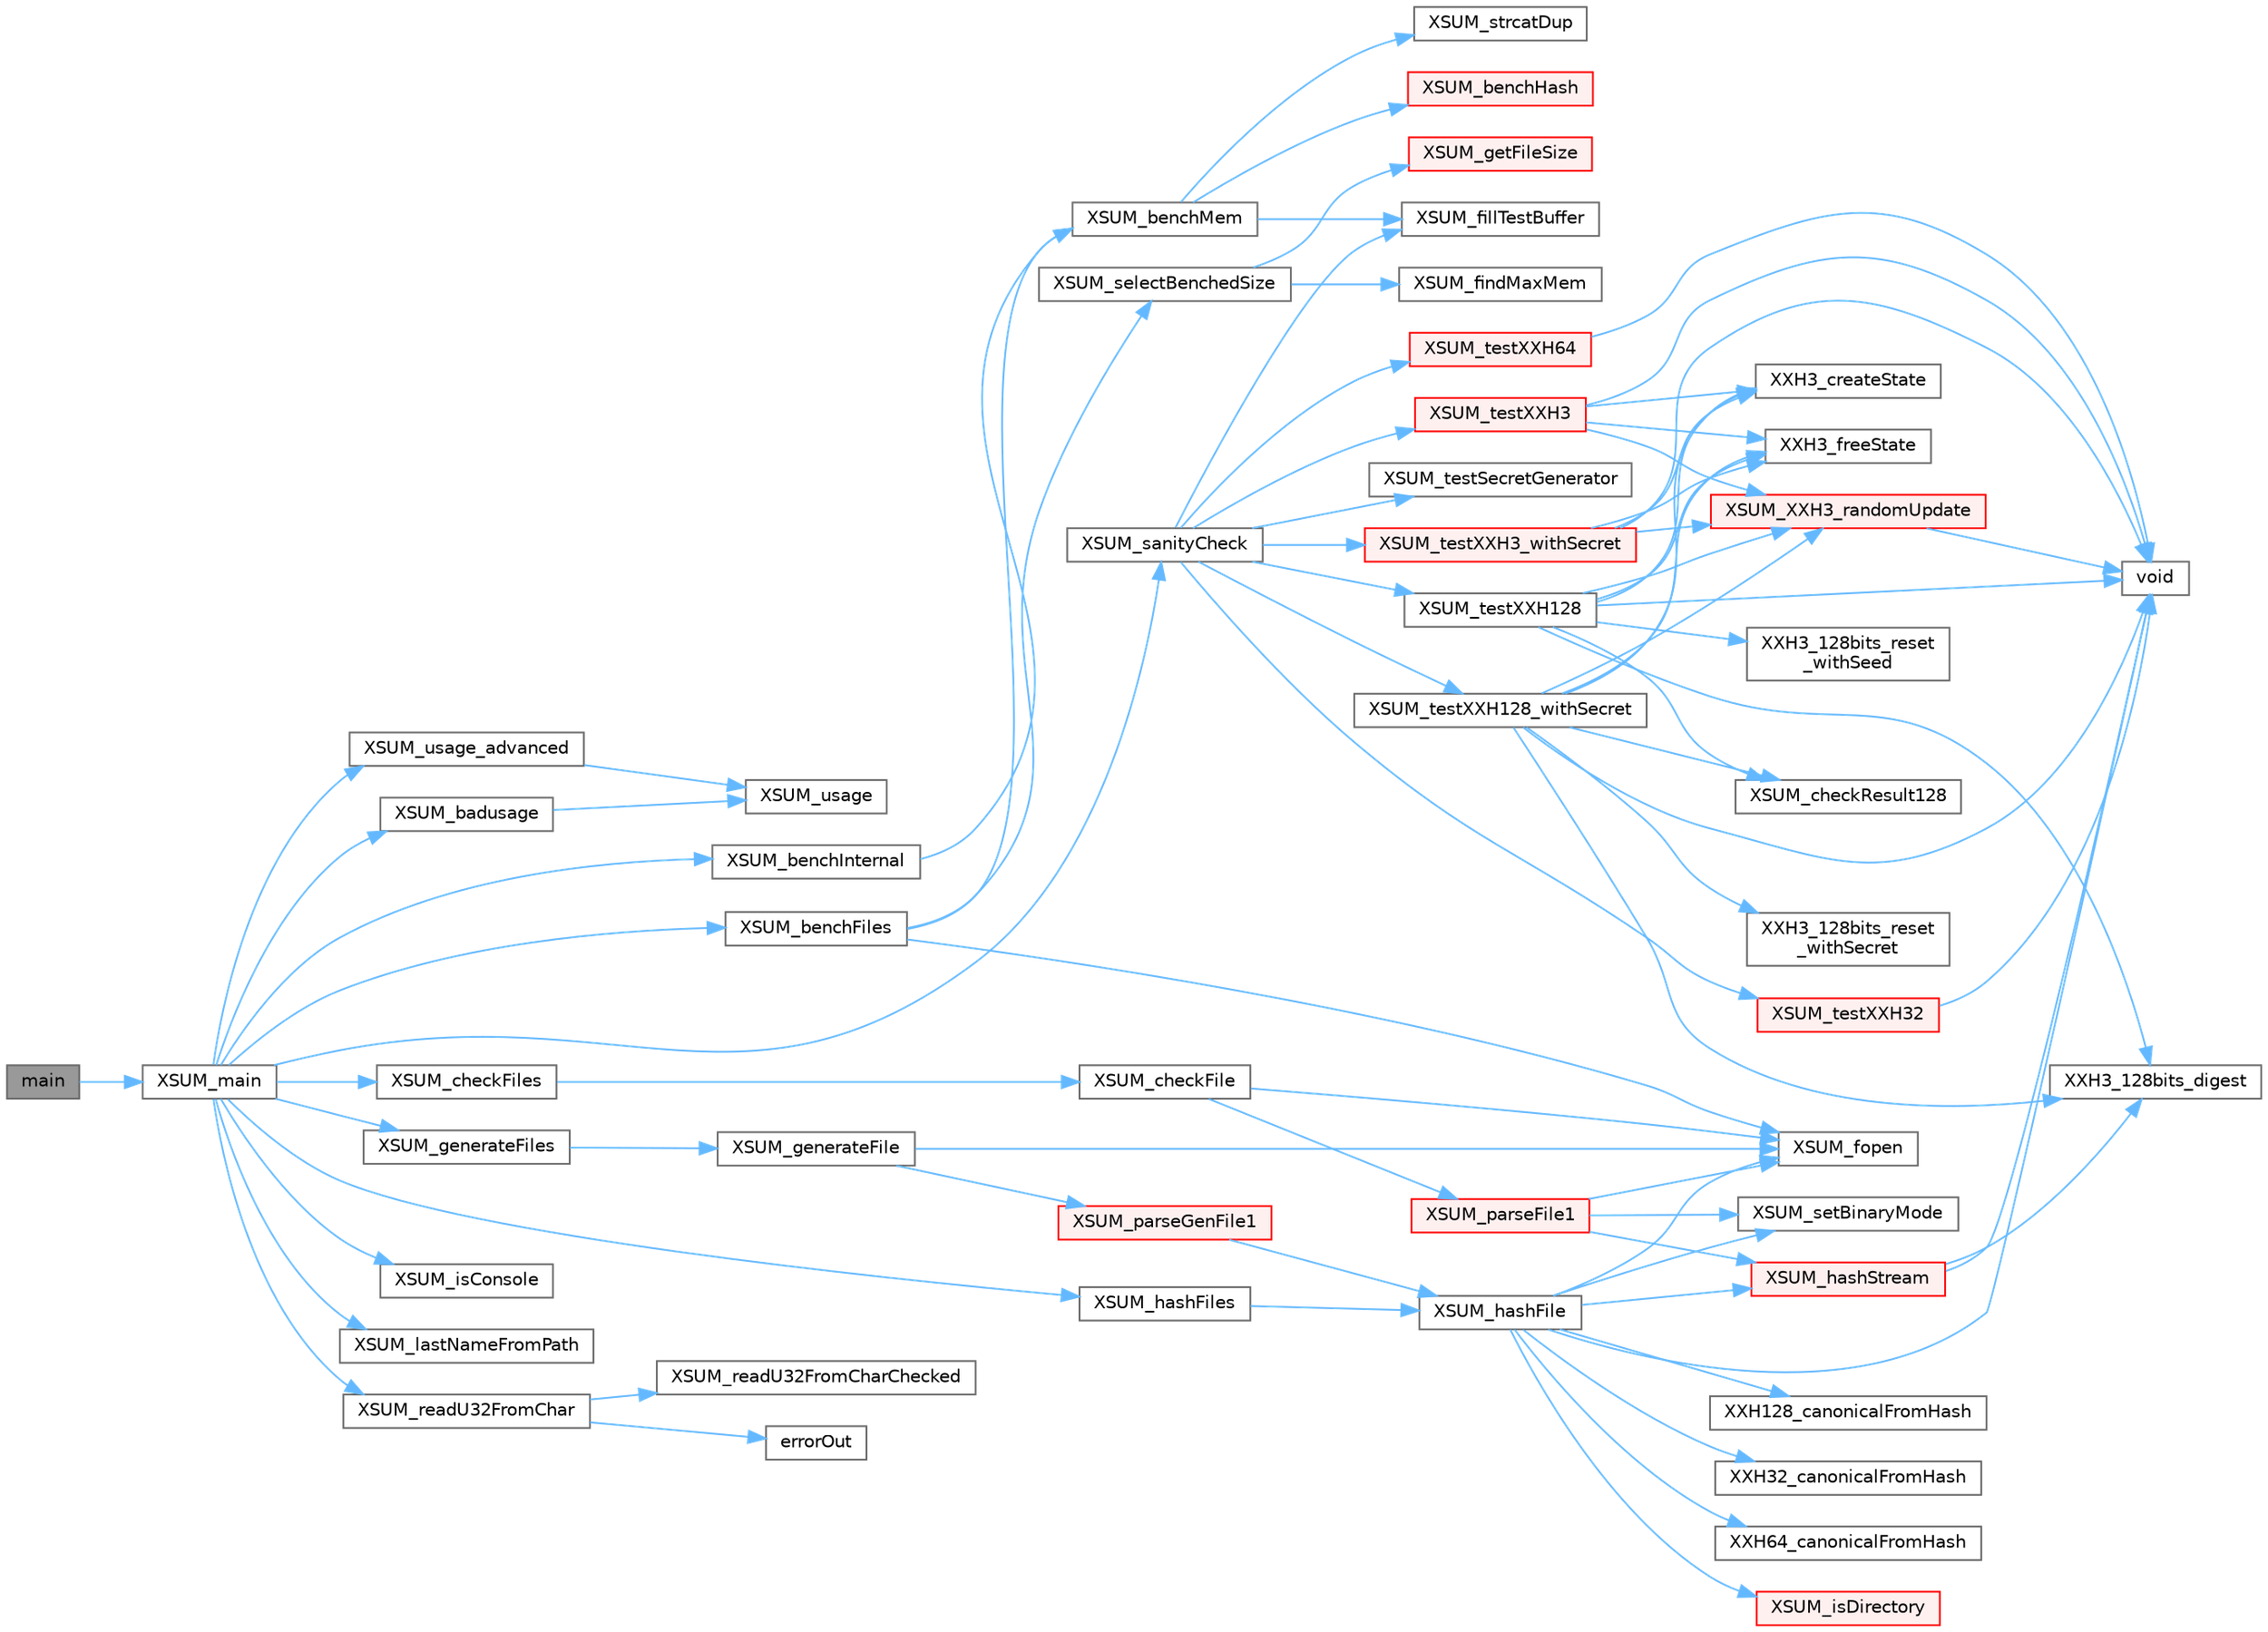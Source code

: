 digraph "main"
{
 // LATEX_PDF_SIZE
  bgcolor="transparent";
  edge [fontname=Helvetica,fontsize=10,labelfontname=Helvetica,labelfontsize=10];
  node [fontname=Helvetica,fontsize=10,shape=box,height=0.2,width=0.4];
  rankdir="LR";
  Node1 [id="Node000001",label="main",height=0.2,width=0.4,color="gray40", fillcolor="grey60", style="filled", fontcolor="black",tooltip=" "];
  Node1 -> Node2 [id="edge1_Node000001_Node000002",color="steelblue1",style="solid",tooltip=" "];
  Node2 [id="Node000002",label="XSUM_main",height=0.2,width=0.4,color="grey40", fillcolor="white", style="filled",URL="$xxhsum_8c.html#a3ec290b9859e05c3d569388b097cb3d0",tooltip=" "];
  Node2 -> Node3 [id="edge2_Node000002_Node000003",color="steelblue1",style="solid",tooltip=" "];
  Node3 [id="Node000003",label="XSUM_badusage",height=0.2,width=0.4,color="grey40", fillcolor="white", style="filled",URL="$xxhsum_8c.html#add22ef1fd65a8714a04d0bcbe57fb6e8",tooltip=" "];
  Node3 -> Node4 [id="edge3_Node000003_Node000004",color="steelblue1",style="solid",tooltip=" "];
  Node4 [id="Node000004",label="XSUM_usage",height=0.2,width=0.4,color="grey40", fillcolor="white", style="filled",URL="$xxhsum_8c.html#a92022aceb4958c3c15e2b7aadcdc5fbc",tooltip=" "];
  Node2 -> Node5 [id="edge4_Node000002_Node000005",color="steelblue1",style="solid",tooltip=" "];
  Node5 [id="Node000005",label="XSUM_benchFiles",height=0.2,width=0.4,color="grey40", fillcolor="white", style="filled",URL="$xsum__bench_8c.html#a179efeb5312aef1e467c183dbfd2c4af",tooltip=" "];
  Node5 -> Node6 [id="edge5_Node000005_Node000006",color="steelblue1",style="solid",tooltip=" "];
  Node6 [id="Node000006",label="XSUM_benchMem",height=0.2,width=0.4,color="grey40", fillcolor="white", style="filled",URL="$xsum__bench_8c.html#a4b11f873ac3ebcbf8c9d4829884df9e6",tooltip=" "];
  Node6 -> Node7 [id="edge6_Node000006_Node000007",color="steelblue1",style="solid",tooltip=" "];
  Node7 [id="Node000007",label="XSUM_benchHash",height=0.2,width=0.4,color="red", fillcolor="#FFF0F0", style="filled",URL="$xsum__bench_8c.html#a12f9c60d0f129e83b37474b1860daccb",tooltip=" "];
  Node6 -> Node9 [id="edge7_Node000006_Node000009",color="steelblue1",style="solid",tooltip=" "];
  Node9 [id="Node000009",label="XSUM_fillTestBuffer",height=0.2,width=0.4,color="grey40", fillcolor="white", style="filled",URL="$xsum__sanity__check_8c.html#ab85bd9dc6dc0628dd469e41432a41fda",tooltip=" "];
  Node6 -> Node10 [id="edge8_Node000006_Node000010",color="steelblue1",style="solid",tooltip=" "];
  Node10 [id="Node000010",label="XSUM_strcatDup",height=0.2,width=0.4,color="grey40", fillcolor="white", style="filled",URL="$xsum__bench_8c.html#a476e9c4f31828f734992d640a359061e",tooltip=" "];
  Node5 -> Node11 [id="edge9_Node000005_Node000011",color="steelblue1",style="solid",tooltip=" "];
  Node11 [id="Node000011",label="XSUM_fopen",height=0.2,width=0.4,color="grey40", fillcolor="white", style="filled",URL="$xsum__os__specific_8c.html#aa03c3c6d260551e4f82736a6af9d22ae",tooltip=" "];
  Node5 -> Node12 [id="edge10_Node000005_Node000012",color="steelblue1",style="solid",tooltip=" "];
  Node12 [id="Node000012",label="XSUM_selectBenchedSize",height=0.2,width=0.4,color="grey40", fillcolor="white", style="filled",URL="$xsum__bench_8c.html#a088e5d4f64a05e9d936f37eac9e8279f",tooltip=" "];
  Node12 -> Node13 [id="edge11_Node000012_Node000013",color="steelblue1",style="solid",tooltip=" "];
  Node13 [id="Node000013",label="XSUM_findMaxMem",height=0.2,width=0.4,color="grey40", fillcolor="white", style="filled",URL="$xsum__bench_8c.html#a0fdd53a3e367c01ced244bc593f06f5b",tooltip=" "];
  Node12 -> Node14 [id="edge12_Node000012_Node000014",color="steelblue1",style="solid",tooltip=" "];
  Node14 [id="Node000014",label="XSUM_getFileSize",height=0.2,width=0.4,color="red", fillcolor="#FFF0F0", style="filled",URL="$xsum__os__specific_8c.html#a75a9502a7046bd992bc60b069026ee6f",tooltip=" "];
  Node2 -> Node16 [id="edge13_Node000002_Node000016",color="steelblue1",style="solid",tooltip=" "];
  Node16 [id="Node000016",label="XSUM_benchInternal",height=0.2,width=0.4,color="grey40", fillcolor="white", style="filled",URL="$xsum__bench_8c.html#a040a6574ec51814316a93d62c88341e1",tooltip=" "];
  Node16 -> Node6 [id="edge14_Node000016_Node000006",color="steelblue1",style="solid",tooltip=" "];
  Node2 -> Node17 [id="edge15_Node000002_Node000017",color="steelblue1",style="solid",tooltip=" "];
  Node17 [id="Node000017",label="XSUM_checkFiles",height=0.2,width=0.4,color="grey40", fillcolor="white", style="filled",URL="$xxhsum_8c.html#ad5b3ba4169199f5492afb25c27f6dbc2",tooltip=" "];
  Node17 -> Node18 [id="edge16_Node000017_Node000018",color="steelblue1",style="solid",tooltip=" "];
  Node18 [id="Node000018",label="XSUM_checkFile",height=0.2,width=0.4,color="grey40", fillcolor="white", style="filled",URL="$xxhsum_8c.html#aa0e03dbdccdeba18ec968d55f791f47b",tooltip=" "];
  Node18 -> Node11 [id="edge17_Node000018_Node000011",color="steelblue1",style="solid",tooltip=" "];
  Node18 -> Node19 [id="edge18_Node000018_Node000019",color="steelblue1",style="solid",tooltip=" "];
  Node19 [id="Node000019",label="XSUM_parseFile1",height=0.2,width=0.4,color="red", fillcolor="#FFF0F0", style="filled",URL="$xxhsum_8c.html#ac376c77955b39c722a11f542228e0c85",tooltip=" "];
  Node19 -> Node11 [id="edge19_Node000019_Node000011",color="steelblue1",style="solid",tooltip=" "];
  Node19 -> Node22 [id="edge20_Node000019_Node000022",color="steelblue1",style="solid",tooltip=" "];
  Node22 [id="Node000022",label="XSUM_hashStream",height=0.2,width=0.4,color="red", fillcolor="#FFF0F0", style="filled",URL="$xxhsum_8c.html#ab601ec059d83f42e1996489c8bc87cd0",tooltip=" "];
  Node22 -> Node23 [id="edge21_Node000022_Node000023",color="steelblue1",style="solid",tooltip=" "];
  Node23 [id="Node000023",label="void",height=0.2,width=0.4,color="grey40", fillcolor="white", style="filled",URL="$mimalloc_8h.html#a9d6d8aef94ac19034a5f163606f84830",tooltip=" "];
  Node22 -> Node27 [id="edge22_Node000022_Node000027",color="steelblue1",style="solid",tooltip=" "];
  Node27 [id="Node000027",label="XXH3_128bits_digest",height=0.2,width=0.4,color="grey40", fillcolor="white", style="filled",URL="$group___x_x_h3__family.html#ga5facd9825a30f0259999390e20a118ed",tooltip="Returns the calculated XXH3 128-bit hash value from an XXH3_state_t."];
  Node19 -> Node42 [id="edge23_Node000019_Node000042",color="steelblue1",style="solid",tooltip=" "];
  Node42 [id="Node000042",label="XSUM_setBinaryMode",height=0.2,width=0.4,color="grey40", fillcolor="white", style="filled",URL="$xsum__os__specific_8c.html#a7b2c1c05254702d4fb4885f07175e6e5",tooltip=" "];
  Node2 -> Node47 [id="edge24_Node000002_Node000047",color="steelblue1",style="solid",tooltip=" "];
  Node47 [id="Node000047",label="XSUM_generateFiles",height=0.2,width=0.4,color="grey40", fillcolor="white", style="filled",URL="$xxhsum_8c.html#a1ff8ddc3b12ff6c43a0b19561ebff6aa",tooltip=" "];
  Node47 -> Node48 [id="edge25_Node000047_Node000048",color="steelblue1",style="solid",tooltip=" "];
  Node48 [id="Node000048",label="XSUM_generateFile",height=0.2,width=0.4,color="grey40", fillcolor="white", style="filled",URL="$xxhsum_8c.html#a525f1b65d36946c3403c2cf4418f4990",tooltip=" "];
  Node48 -> Node11 [id="edge26_Node000048_Node000011",color="steelblue1",style="solid",tooltip=" "];
  Node48 -> Node49 [id="edge27_Node000048_Node000049",color="steelblue1",style="solid",tooltip=" "];
  Node49 [id="Node000049",label="XSUM_parseGenFile1",height=0.2,width=0.4,color="red", fillcolor="#FFF0F0", style="filled",URL="$xxhsum_8c.html#a0336e40fe64a340be4a4ba5dbac065c8",tooltip=" "];
  Node49 -> Node50 [id="edge28_Node000049_Node000050",color="steelblue1",style="solid",tooltip=" "];
  Node50 [id="Node000050",label="XSUM_hashFile",height=0.2,width=0.4,color="grey40", fillcolor="white", style="filled",URL="$xxhsum_8c.html#a57d7117dd6d88def3276c170c2190a96",tooltip=" "];
  Node50 -> Node23 [id="edge29_Node000050_Node000023",color="steelblue1",style="solid",tooltip=" "];
  Node50 -> Node11 [id="edge30_Node000050_Node000011",color="steelblue1",style="solid",tooltip=" "];
  Node50 -> Node22 [id="edge31_Node000050_Node000022",color="steelblue1",style="solid",tooltip=" "];
  Node50 -> Node51 [id="edge32_Node000050_Node000051",color="steelblue1",style="solid",tooltip=" "];
  Node51 [id="Node000051",label="XSUM_isDirectory",height=0.2,width=0.4,color="red", fillcolor="#FFF0F0", style="filled",URL="$xsum__os__specific_8c.html#aefa45d437f2907ad9c541692f0bc1044",tooltip=" "];
  Node50 -> Node42 [id="edge33_Node000050_Node000042",color="steelblue1",style="solid",tooltip=" "];
  Node50 -> Node52 [id="edge34_Node000050_Node000052",color="steelblue1",style="solid",tooltip=" "];
  Node52 [id="Node000052",label="XXH128_canonicalFromHash",height=0.2,width=0.4,color="grey40", fillcolor="white", style="filled",URL="$group___x_x_h3__family.html#ga23ad27cd3405cbf858fc291d85b66b39",tooltip="Converts an XXH128_hash_t to a big endian XXH128_canonical_t."];
  Node50 -> Node53 [id="edge35_Node000050_Node000053",color="steelblue1",style="solid",tooltip=" "];
  Node53 [id="Node000053",label="XXH32_canonicalFromHash",height=0.2,width=0.4,color="grey40", fillcolor="white", style="filled",URL="$group___x_x_h32__family.html#gade47204bc3908fdc401a68e9c295e233",tooltip="Converts an XXH32_hash_t to a big endian XXH32_canonical_t."];
  Node50 -> Node54 [id="edge36_Node000050_Node000054",color="steelblue1",style="solid",tooltip=" "];
  Node54 [id="Node000054",label="XXH64_canonicalFromHash",height=0.2,width=0.4,color="grey40", fillcolor="white", style="filled",URL="$group___x_x_h64__family.html#ga5ad28aa4810c34a5e439077feb4fd32b",tooltip="Converts an XXH64_hash_t to a big endian XXH64_canonical_t."];
  Node2 -> Node56 [id="edge37_Node000002_Node000056",color="steelblue1",style="solid",tooltip=" "];
  Node56 [id="Node000056",label="XSUM_hashFiles",height=0.2,width=0.4,color="grey40", fillcolor="white", style="filled",URL="$xxhsum_8c.html#a323a3f53c39f2c6bf73c424bf16e28af",tooltip=" "];
  Node56 -> Node50 [id="edge38_Node000056_Node000050",color="steelblue1",style="solid",tooltip=" "];
  Node2 -> Node57 [id="edge39_Node000002_Node000057",color="steelblue1",style="solid",tooltip=" "];
  Node57 [id="Node000057",label="XSUM_isConsole",height=0.2,width=0.4,color="grey40", fillcolor="white", style="filled",URL="$xsum__os__specific_8c.html#a5a6761a6b8185ac1b9b1ae9e9eaf54e2",tooltip=" "];
  Node2 -> Node58 [id="edge40_Node000002_Node000058",color="steelblue1",style="solid",tooltip=" "];
  Node58 [id="Node000058",label="XSUM_lastNameFromPath",height=0.2,width=0.4,color="grey40", fillcolor="white", style="filled",URL="$xxhsum_8c.html#a646d6064d211ab0cabd90cc3df900d38",tooltip=" "];
  Node2 -> Node59 [id="edge41_Node000002_Node000059",color="steelblue1",style="solid",tooltip=" "];
  Node59 [id="Node000059",label="XSUM_readU32FromChar",height=0.2,width=0.4,color="grey40", fillcolor="white", style="filled",URL="$xxhsum_8c.html#a917018e6798f23a13047bf8d799bd0d6",tooltip=" "];
  Node59 -> Node60 [id="edge42_Node000059_Node000060",color="steelblue1",style="solid",tooltip=" "];
  Node60 [id="Node000060",label="errorOut",height=0.2,width=0.4,color="grey40", fillcolor="white", style="filled",URL="$xxhsum_8c.html#a588a74454875557d02f9cb836d3991c4",tooltip=" "];
  Node59 -> Node61 [id="edge43_Node000059_Node000061",color="steelblue1",style="solid",tooltip=" "];
  Node61 [id="Node000061",label="XSUM_readU32FromCharChecked",height=0.2,width=0.4,color="grey40", fillcolor="white", style="filled",URL="$xxhsum_8c.html#aea4adef2488e7a80dd42119f4f5be421",tooltip=" "];
  Node2 -> Node62 [id="edge44_Node000002_Node000062",color="steelblue1",style="solid",tooltip=" "];
  Node62 [id="Node000062",label="XSUM_sanityCheck",height=0.2,width=0.4,color="grey40", fillcolor="white", style="filled",URL="$xsum__sanity__check_8c.html#adedf5444970cfe64cc8cb3053ce8188d",tooltip=" "];
  Node62 -> Node9 [id="edge45_Node000062_Node000009",color="steelblue1",style="solid",tooltip=" "];
  Node62 -> Node63 [id="edge46_Node000062_Node000063",color="steelblue1",style="solid",tooltip=" "];
  Node63 [id="Node000063",label="XSUM_testSecretGenerator",height=0.2,width=0.4,color="grey40", fillcolor="white", style="filled",URL="$xsum__sanity__check_8c.html#a9b14b21ebc423213123d0ec373127541",tooltip=" "];
  Node62 -> Node64 [id="edge47_Node000062_Node000064",color="steelblue1",style="solid",tooltip=" "];
  Node64 [id="Node000064",label="XSUM_testXXH128",height=0.2,width=0.4,color="grey40", fillcolor="white", style="filled",URL="$xsum__sanity__check_8c.html#ad9ba155398c9adf004c280eab166bef5",tooltip=" "];
  Node64 -> Node23 [id="edge48_Node000064_Node000023",color="steelblue1",style="solid",tooltip=" "];
  Node64 -> Node65 [id="edge49_Node000064_Node000065",color="steelblue1",style="solid",tooltip=" "];
  Node65 [id="Node000065",label="XSUM_checkResult128",height=0.2,width=0.4,color="grey40", fillcolor="white", style="filled",URL="$xsum__sanity__check_8c.html#aeb4ea0f04bd25bd36f62bc2a7c258de4",tooltip=" "];
  Node64 -> Node66 [id="edge50_Node000064_Node000066",color="steelblue1",style="solid",tooltip=" "];
  Node66 [id="Node000066",label="XSUM_XXH3_randomUpdate",height=0.2,width=0.4,color="red", fillcolor="#FFF0F0", style="filled",URL="$xsum__sanity__check_8c.html#ac45dc449a957a6710ae0fef9a454dd1c",tooltip=" "];
  Node66 -> Node23 [id="edge51_Node000066_Node000023",color="steelblue1",style="solid",tooltip=" "];
  Node64 -> Node27 [id="edge52_Node000064_Node000027",color="steelblue1",style="solid",tooltip=" "];
  Node64 -> Node68 [id="edge53_Node000064_Node000068",color="steelblue1",style="solid",tooltip=" "];
  Node68 [id="Node000068",label="XXH3_128bits_reset\l_withSeed",height=0.2,width=0.4,color="grey40", fillcolor="white", style="filled",URL="$group___x_x_h3__family.html#gacf85fb4be26ea21cfa925e846f81386a",tooltip="Resets an XXH3_state_t with 64-bit seed to begin a new hash."];
  Node64 -> Node69 [id="edge54_Node000064_Node000069",color="steelblue1",style="solid",tooltip=" "];
  Node69 [id="Node000069",label="XXH3_createState",height=0.2,width=0.4,color="grey40", fillcolor="white", style="filled",URL="$group___x_x_h3__family.html#ga47b3b8b4fedd0a006e6f3d38d2066dd1",tooltip=" "];
  Node64 -> Node70 [id="edge55_Node000064_Node000070",color="steelblue1",style="solid",tooltip=" "];
  Node70 [id="Node000070",label="XXH3_freeState",height=0.2,width=0.4,color="grey40", fillcolor="white", style="filled",URL="$group___x_x_h3__family.html#ga9cee32a1a3ae4610d9fa5cbe40ece241",tooltip=" "];
  Node62 -> Node71 [id="edge56_Node000062_Node000071",color="steelblue1",style="solid",tooltip=" "];
  Node71 [id="Node000071",label="XSUM_testXXH128_withSecret",height=0.2,width=0.4,color="grey40", fillcolor="white", style="filled",URL="$xsum__sanity__check_8c.html#a9c998a9c7084cfbe0d866a1c468b29c2",tooltip=" "];
  Node71 -> Node23 [id="edge57_Node000071_Node000023",color="steelblue1",style="solid",tooltip=" "];
  Node71 -> Node65 [id="edge58_Node000071_Node000065",color="steelblue1",style="solid",tooltip=" "];
  Node71 -> Node66 [id="edge59_Node000071_Node000066",color="steelblue1",style="solid",tooltip=" "];
  Node71 -> Node27 [id="edge60_Node000071_Node000027",color="steelblue1",style="solid",tooltip=" "];
  Node71 -> Node72 [id="edge61_Node000071_Node000072",color="steelblue1",style="solid",tooltip=" "];
  Node72 [id="Node000072",label="XXH3_128bits_reset\l_withSecret",height=0.2,width=0.4,color="grey40", fillcolor="white", style="filled",URL="$group___x_x_h3__family.html#gac3eb43e5a5fa48415ef6fbbdfc9e221d",tooltip="Resets an XXH3_state_t with secret data to begin a new hash."];
  Node71 -> Node69 [id="edge62_Node000071_Node000069",color="steelblue1",style="solid",tooltip=" "];
  Node71 -> Node70 [id="edge63_Node000071_Node000070",color="steelblue1",style="solid",tooltip=" "];
  Node62 -> Node73 [id="edge64_Node000062_Node000073",color="steelblue1",style="solid",tooltip=" "];
  Node73 [id="Node000073",label="XSUM_testXXH3",height=0.2,width=0.4,color="red", fillcolor="#FFF0F0", style="filled",URL="$xsum__sanity__check_8c.html#aa0e33cf7192116cf4493cdf540d3f69e",tooltip=" "];
  Node73 -> Node23 [id="edge65_Node000073_Node000023",color="steelblue1",style="solid",tooltip=" "];
  Node73 -> Node66 [id="edge66_Node000073_Node000066",color="steelblue1",style="solid",tooltip=" "];
  Node73 -> Node69 [id="edge67_Node000073_Node000069",color="steelblue1",style="solid",tooltip=" "];
  Node73 -> Node70 [id="edge68_Node000073_Node000070",color="steelblue1",style="solid",tooltip=" "];
  Node62 -> Node76 [id="edge69_Node000062_Node000076",color="steelblue1",style="solid",tooltip=" "];
  Node76 [id="Node000076",label="XSUM_testXXH32",height=0.2,width=0.4,color="red", fillcolor="#FFF0F0", style="filled",URL="$xsum__sanity__check_8c.html#ac66089cb84edba474b369a33897afc0a",tooltip=" "];
  Node76 -> Node23 [id="edge70_Node000076_Node000023",color="steelblue1",style="solid",tooltip=" "];
  Node62 -> Node81 [id="edge71_Node000062_Node000081",color="steelblue1",style="solid",tooltip=" "];
  Node81 [id="Node000081",label="XSUM_testXXH3_withSecret",height=0.2,width=0.4,color="red", fillcolor="#FFF0F0", style="filled",URL="$xsum__sanity__check_8c.html#aeba48e37946b95dc38229549809232d2",tooltip=" "];
  Node81 -> Node23 [id="edge72_Node000081_Node000023",color="steelblue1",style="solid",tooltip=" "];
  Node81 -> Node66 [id="edge73_Node000081_Node000066",color="steelblue1",style="solid",tooltip=" "];
  Node81 -> Node69 [id="edge74_Node000081_Node000069",color="steelblue1",style="solid",tooltip=" "];
  Node81 -> Node70 [id="edge75_Node000081_Node000070",color="steelblue1",style="solid",tooltip=" "];
  Node62 -> Node83 [id="edge76_Node000062_Node000083",color="steelblue1",style="solid",tooltip=" "];
  Node83 [id="Node000083",label="XSUM_testXXH64",height=0.2,width=0.4,color="red", fillcolor="#FFF0F0", style="filled",URL="$xsum__sanity__check_8c.html#a3cdc4eecd776c4fa8799345fd0d82acd",tooltip=" "];
  Node83 -> Node23 [id="edge77_Node000083_Node000023",color="steelblue1",style="solid",tooltip=" "];
  Node2 -> Node87 [id="edge78_Node000002_Node000087",color="steelblue1",style="solid",tooltip=" "];
  Node87 [id="Node000087",label="XSUM_usage_advanced",height=0.2,width=0.4,color="grey40", fillcolor="white", style="filled",URL="$xxhsum_8c.html#a9b27a5e7a0f4d0e9847a1d985f71cb14",tooltip=" "];
  Node87 -> Node4 [id="edge79_Node000087_Node000004",color="steelblue1",style="solid",tooltip=" "];
}
